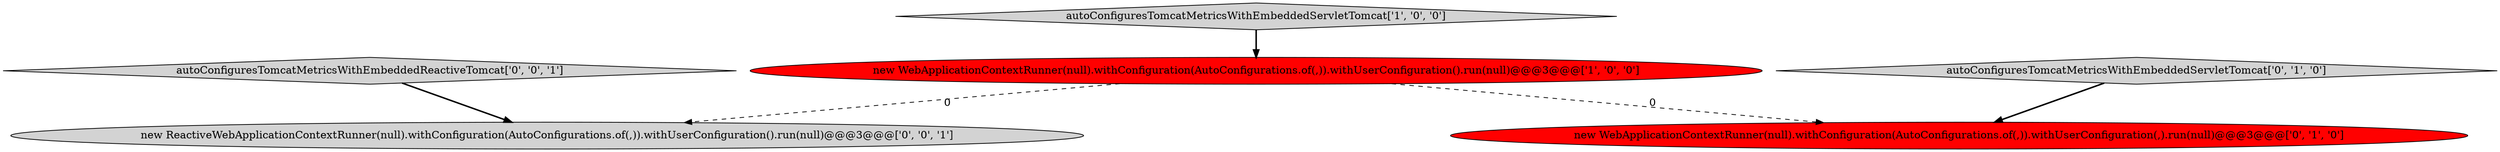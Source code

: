 digraph {
4 [style = filled, label = "autoConfiguresTomcatMetricsWithEmbeddedReactiveTomcat['0', '0', '1']", fillcolor = lightgray, shape = diamond image = "AAA0AAABBB3BBB"];
5 [style = filled, label = "new ReactiveWebApplicationContextRunner(null).withConfiguration(AutoConfigurations.of(,)).withUserConfiguration().run(null)@@@3@@@['0', '0', '1']", fillcolor = lightgray, shape = ellipse image = "AAA0AAABBB3BBB"];
0 [style = filled, label = "autoConfiguresTomcatMetricsWithEmbeddedServletTomcat['1', '0', '0']", fillcolor = lightgray, shape = diamond image = "AAA0AAABBB1BBB"];
2 [style = filled, label = "autoConfiguresTomcatMetricsWithEmbeddedServletTomcat['0', '1', '0']", fillcolor = lightgray, shape = diamond image = "AAA0AAABBB2BBB"];
1 [style = filled, label = "new WebApplicationContextRunner(null).withConfiguration(AutoConfigurations.of(,)).withUserConfiguration().run(null)@@@3@@@['1', '0', '0']", fillcolor = red, shape = ellipse image = "AAA1AAABBB1BBB"];
3 [style = filled, label = "new WebApplicationContextRunner(null).withConfiguration(AutoConfigurations.of(,)).withUserConfiguration(,).run(null)@@@3@@@['0', '1', '0']", fillcolor = red, shape = ellipse image = "AAA1AAABBB2BBB"];
1->5 [style = dashed, label="0"];
1->3 [style = dashed, label="0"];
4->5 [style = bold, label=""];
0->1 [style = bold, label=""];
2->3 [style = bold, label=""];
}

